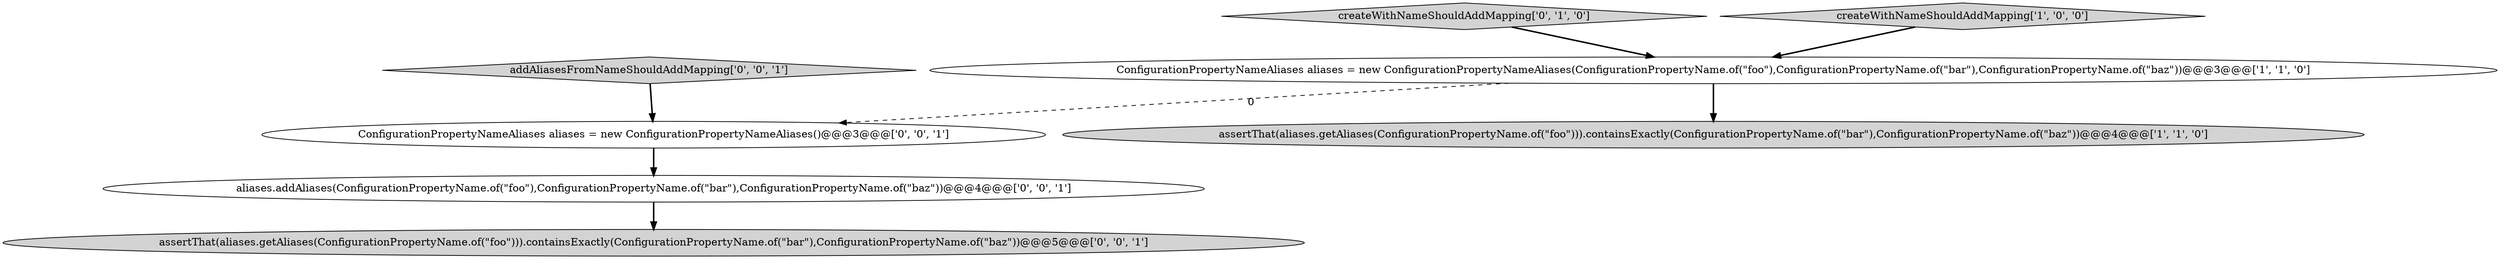 digraph {
2 [style = filled, label = "assertThat(aliases.getAliases(ConfigurationPropertyName.of(\"foo\"))).containsExactly(ConfigurationPropertyName.of(\"bar\"),ConfigurationPropertyName.of(\"baz\"))@@@4@@@['1', '1', '0']", fillcolor = lightgray, shape = ellipse image = "AAA0AAABBB1BBB"];
1 [style = filled, label = "ConfigurationPropertyNameAliases aliases = new ConfigurationPropertyNameAliases(ConfigurationPropertyName.of(\"foo\"),ConfigurationPropertyName.of(\"bar\"),ConfigurationPropertyName.of(\"baz\"))@@@3@@@['1', '1', '0']", fillcolor = white, shape = ellipse image = "AAA0AAABBB1BBB"];
3 [style = filled, label = "createWithNameShouldAddMapping['0', '1', '0']", fillcolor = lightgray, shape = diamond image = "AAA0AAABBB2BBB"];
5 [style = filled, label = "addAliasesFromNameShouldAddMapping['0', '0', '1']", fillcolor = lightgray, shape = diamond image = "AAA0AAABBB3BBB"];
4 [style = filled, label = "aliases.addAliases(ConfigurationPropertyName.of(\"foo\"),ConfigurationPropertyName.of(\"bar\"),ConfigurationPropertyName.of(\"baz\"))@@@4@@@['0', '0', '1']", fillcolor = white, shape = ellipse image = "AAA0AAABBB3BBB"];
6 [style = filled, label = "assertThat(aliases.getAliases(ConfigurationPropertyName.of(\"foo\"))).containsExactly(ConfigurationPropertyName.of(\"bar\"),ConfigurationPropertyName.of(\"baz\"))@@@5@@@['0', '0', '1']", fillcolor = lightgray, shape = ellipse image = "AAA0AAABBB3BBB"];
7 [style = filled, label = "ConfigurationPropertyNameAliases aliases = new ConfigurationPropertyNameAliases()@@@3@@@['0', '0', '1']", fillcolor = white, shape = ellipse image = "AAA0AAABBB3BBB"];
0 [style = filled, label = "createWithNameShouldAddMapping['1', '0', '0']", fillcolor = lightgray, shape = diamond image = "AAA0AAABBB1BBB"];
5->7 [style = bold, label=""];
1->2 [style = bold, label=""];
7->4 [style = bold, label=""];
1->7 [style = dashed, label="0"];
3->1 [style = bold, label=""];
4->6 [style = bold, label=""];
0->1 [style = bold, label=""];
}
